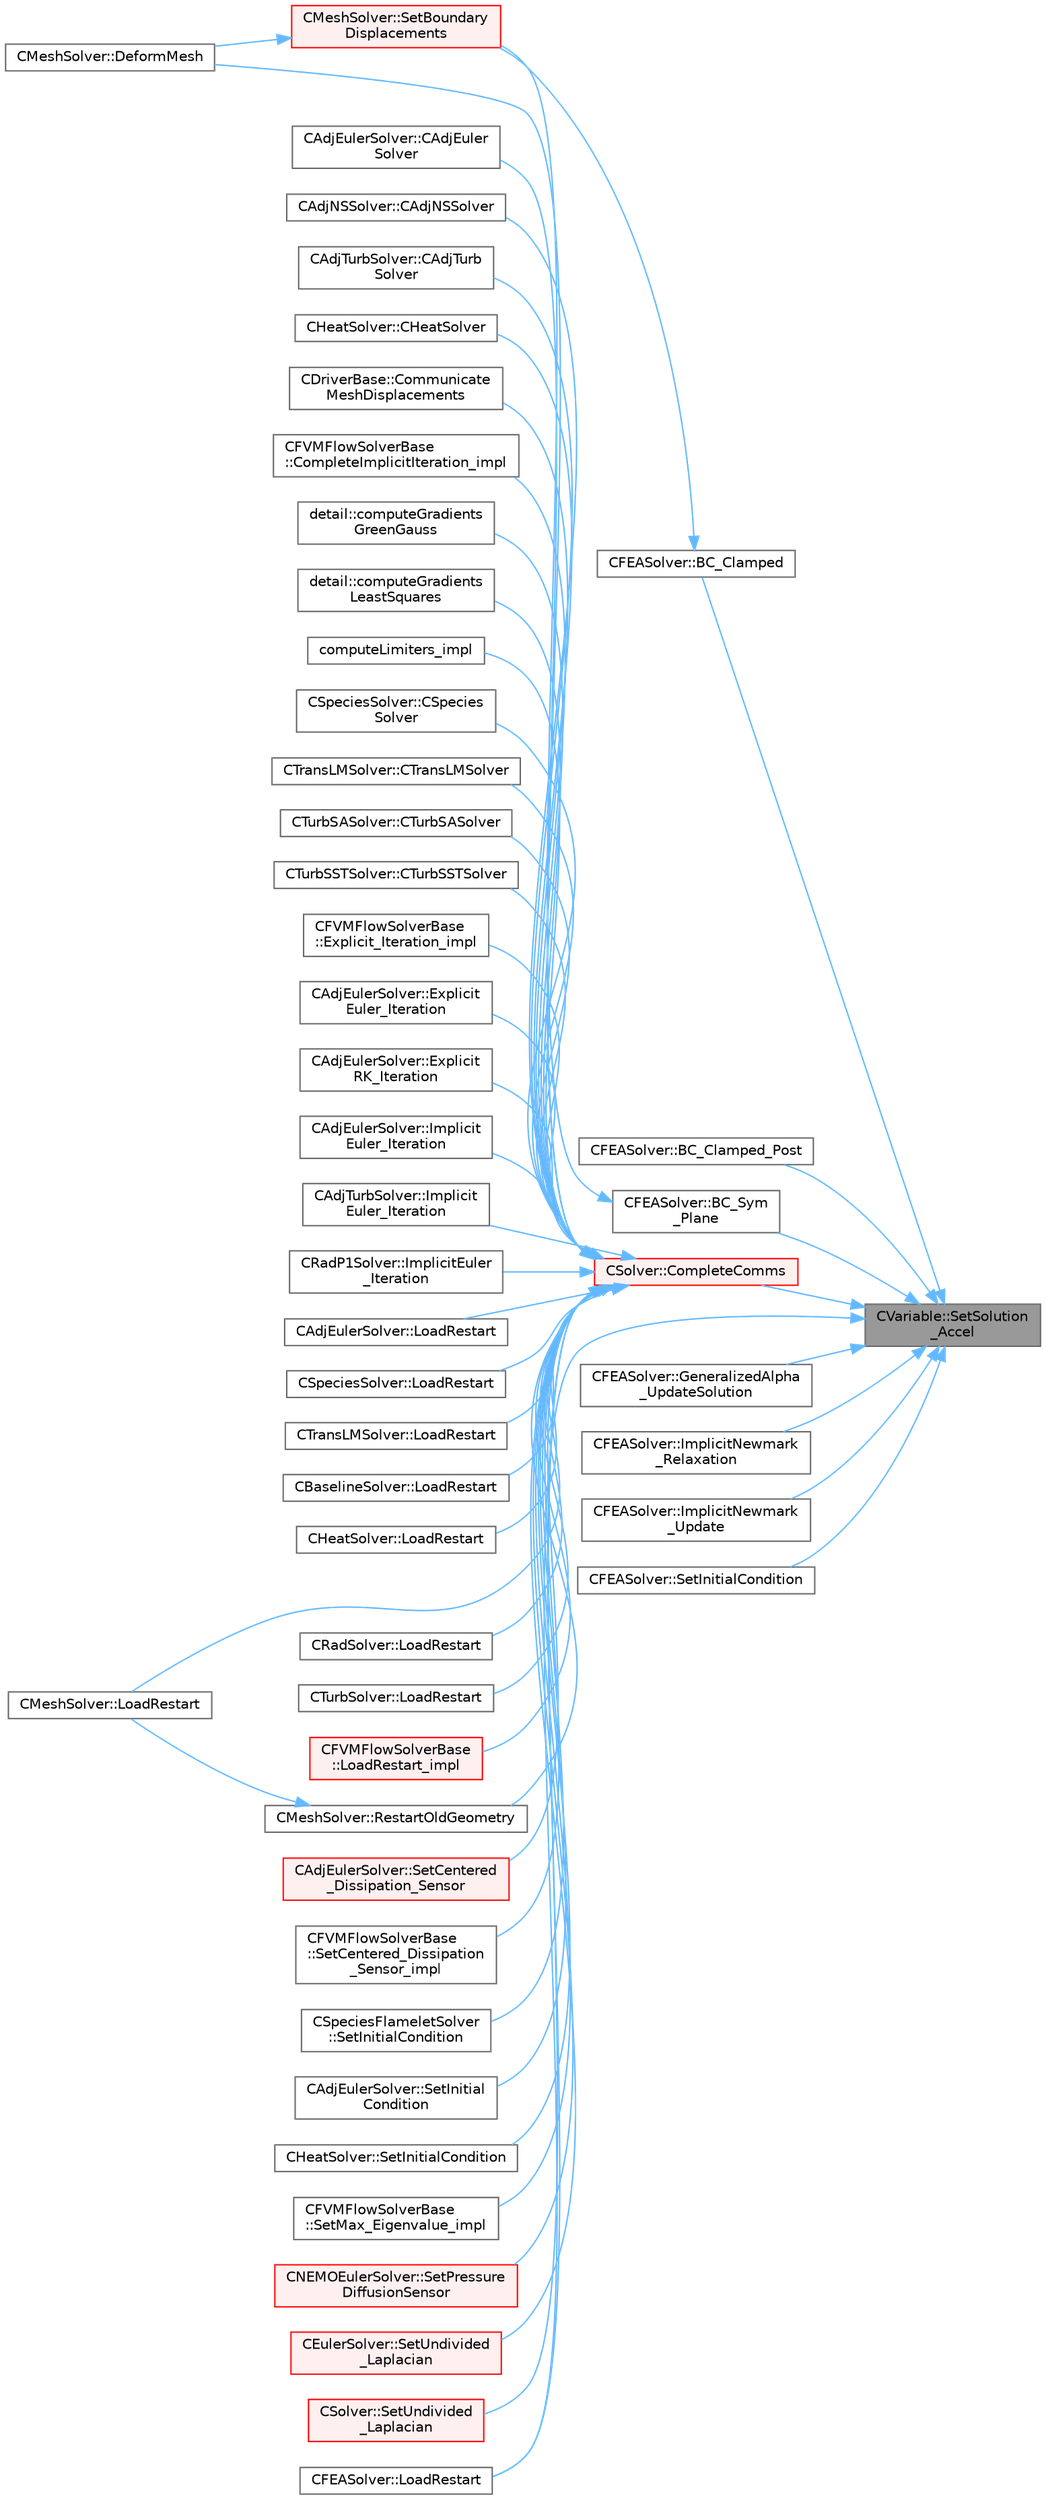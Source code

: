 digraph "CVariable::SetSolution_Accel"
{
 // LATEX_PDF_SIZE
  bgcolor="transparent";
  edge [fontname=Helvetica,fontsize=10,labelfontname=Helvetica,labelfontsize=10];
  node [fontname=Helvetica,fontsize=10,shape=box,height=0.2,width=0.4];
  rankdir="RL";
  Node1 [id="Node000001",label="CVariable::SetSolution\l_Accel",height=0.2,width=0.4,color="gray40", fillcolor="grey60", style="filled", fontcolor="black",tooltip="Set the value of the acceleration (Structural Analysis)."];
  Node1 -> Node2 [id="edge1_Node000001_Node000002",dir="back",color="steelblue1",style="solid",tooltip=" "];
  Node2 [id="Node000002",label="CFEASolver::BC_Clamped",height=0.2,width=0.4,color="grey40", fillcolor="white", style="filled",URL="$classCFEASolver.html#ad78fd5ac3d2e70c56f1b61ba6c9cb4eb",tooltip="Clamped boundary conditions."];
  Node2 -> Node3 [id="edge2_Node000002_Node000003",dir="back",color="steelblue1",style="solid",tooltip=" "];
  Node3 [id="Node000003",label="CMeshSolver::SetBoundary\lDisplacements",height=0.2,width=0.4,color="red", fillcolor="#FFF0F0", style="filled",URL="$classCMeshSolver.html#a7d6d7ddc8fb135f6c4ef6313ff2f7e3c",tooltip="Check the boundary vertex that are going to be moved."];
  Node3 -> Node5 [id="edge3_Node000003_Node000005",dir="back",color="steelblue1",style="solid",tooltip=" "];
  Node5 [id="Node000005",label="CMeshSolver::DeformMesh",height=0.2,width=0.4,color="grey40", fillcolor="white", style="filled",URL="$classCMeshSolver.html#a573e4ddd63b680f5705f402ec317820b",tooltip="Grid deformation using the linear elasticity equations."];
  Node1 -> Node6 [id="edge4_Node000001_Node000006",dir="back",color="steelblue1",style="solid",tooltip=" "];
  Node6 [id="Node000006",label="CFEASolver::BC_Clamped_Post",height=0.2,width=0.4,color="grey40", fillcolor="white", style="filled",URL="$classCFEASolver.html#af6cb65a6b8f7ca77aa55917c4d5d02c9",tooltip="Enforce the solution to be 0 in the clamped nodes - Avoids accumulation of numerical error."];
  Node1 -> Node7 [id="edge5_Node000001_Node000007",dir="back",color="steelblue1",style="solid",tooltip=" "];
  Node7 [id="Node000007",label="CFEASolver::BC_Sym\l_Plane",height=0.2,width=0.4,color="grey40", fillcolor="white", style="filled",URL="$classCFEASolver.html#af0a805865c44d83408700f36050555ab",tooltip="Symmetry boundary conditions."];
  Node7 -> Node3 [id="edge6_Node000007_Node000003",dir="back",color="steelblue1",style="solid",tooltip=" "];
  Node1 -> Node8 [id="edge7_Node000001_Node000008",dir="back",color="steelblue1",style="solid",tooltip=" "];
  Node8 [id="Node000008",label="CSolver::CompleteComms",height=0.2,width=0.4,color="red", fillcolor="#FFF0F0", style="filled",URL="$classCSolver.html#a6891c839827efbebdcbf9a349f4da92c",tooltip="Routine to complete the set of non-blocking communications launched by InitiateComms() and unpacking ..."];
  Node8 -> Node9 [id="edge8_Node000008_Node000009",dir="back",color="steelblue1",style="solid",tooltip=" "];
  Node9 [id="Node000009",label="CAdjEulerSolver::CAdjEuler\lSolver",height=0.2,width=0.4,color="grey40", fillcolor="white", style="filled",URL="$classCAdjEulerSolver.html#a0a739888df9436d4707665d152a7af1a",tooltip=" "];
  Node8 -> Node10 [id="edge9_Node000008_Node000010",dir="back",color="steelblue1",style="solid",tooltip=" "];
  Node10 [id="Node000010",label="CAdjNSSolver::CAdjNSSolver",height=0.2,width=0.4,color="grey40", fillcolor="white", style="filled",URL="$classCAdjNSSolver.html#a323f1dc7c0b9fe00d1911eeeea365d46",tooltip=" "];
  Node8 -> Node11 [id="edge10_Node000008_Node000011",dir="back",color="steelblue1",style="solid",tooltip=" "];
  Node11 [id="Node000011",label="CAdjTurbSolver::CAdjTurb\lSolver",height=0.2,width=0.4,color="grey40", fillcolor="white", style="filled",URL="$classCAdjTurbSolver.html#a621bdae0b081f25a67425cc037cd90a2",tooltip=" "];
  Node8 -> Node12 [id="edge11_Node000008_Node000012",dir="back",color="steelblue1",style="solid",tooltip=" "];
  Node12 [id="Node000012",label="CHeatSolver::CHeatSolver",height=0.2,width=0.4,color="grey40", fillcolor="white", style="filled",URL="$classCHeatSolver.html#a89c9ece2b98a950e53f4ee9482968186",tooltip="Constructor of the class."];
  Node8 -> Node13 [id="edge12_Node000008_Node000013",dir="back",color="steelblue1",style="solid",tooltip=" "];
  Node13 [id="Node000013",label="CDriverBase::Communicate\lMeshDisplacements",height=0.2,width=0.4,color="grey40", fillcolor="white", style="filled",URL="$group__PySU2.html#ga28e8e41ab6223500b17b656779574d39",tooltip="Communicate the boundary mesh displacements."];
  Node8 -> Node14 [id="edge13_Node000008_Node000014",dir="back",color="steelblue1",style="solid",tooltip=" "];
  Node14 [id="Node000014",label="CFVMFlowSolverBase\l::CompleteImplicitIteration_impl",height=0.2,width=0.4,color="grey40", fillcolor="white", style="filled",URL="$classCFVMFlowSolverBase.html#a3eb0fbabf1ce42ccc0fe626473800e09",tooltip="Generic implementation to complete an implicit iteration, i.e. update the solution."];
  Node8 -> Node15 [id="edge14_Node000008_Node000015",dir="back",color="steelblue1",style="solid",tooltip=" "];
  Node15 [id="Node000015",label="detail::computeGradients\lGreenGauss",height=0.2,width=0.4,color="grey40", fillcolor="white", style="filled",URL="$group__FvmAlgos.html#ga031dfb21c1777c986ae93d716ec4568b",tooltip="Compute the gradient of a field using the Green-Gauss theorem."];
  Node8 -> Node16 [id="edge15_Node000008_Node000016",dir="back",color="steelblue1",style="solid",tooltip=" "];
  Node16 [id="Node000016",label="detail::computeGradients\lLeastSquares",height=0.2,width=0.4,color="grey40", fillcolor="white", style="filled",URL="$group__FvmAlgos.html#ga186a32bf8b211a50432fe55a6a608c21",tooltip="Compute the gradient of a field using inverse-distance-weighted or unweighted Least-Squares approxima..."];
  Node8 -> Node17 [id="edge16_Node000008_Node000017",dir="back",color="steelblue1",style="solid",tooltip=" "];
  Node17 [id="Node000017",label="computeLimiters_impl",height=0.2,width=0.4,color="grey40", fillcolor="white", style="filled",URL="$group__FvmAlgos.html#ga4639562695f9dc19f098e6d00fcacde1",tooltip="Generic limiter computation for methods based on one limiter value per point (as opposed to one per e..."];
  Node8 -> Node18 [id="edge17_Node000008_Node000018",dir="back",color="steelblue1",style="solid",tooltip=" "];
  Node18 [id="Node000018",label="CSpeciesSolver::CSpecies\lSolver",height=0.2,width=0.4,color="grey40", fillcolor="white", style="filled",URL="$classCSpeciesSolver.html#a3a7863355bb316fe760afeb1db4ca66c",tooltip="Constructor of the class."];
  Node8 -> Node19 [id="edge18_Node000008_Node000019",dir="back",color="steelblue1",style="solid",tooltip=" "];
  Node19 [id="Node000019",label="CTransLMSolver::CTransLMSolver",height=0.2,width=0.4,color="grey40", fillcolor="white", style="filled",URL="$classCTransLMSolver.html#a20abc5682fb22268537da1eac0abf24d",tooltip=" "];
  Node8 -> Node20 [id="edge19_Node000008_Node000020",dir="back",color="steelblue1",style="solid",tooltip=" "];
  Node20 [id="Node000020",label="CTurbSASolver::CTurbSASolver",height=0.2,width=0.4,color="grey40", fillcolor="white", style="filled",URL="$classCTurbSASolver.html#a06a8b09d1563dd48f364ff6e97c25cd8",tooltip="Constructor."];
  Node8 -> Node21 [id="edge20_Node000008_Node000021",dir="back",color="steelblue1",style="solid",tooltip=" "];
  Node21 [id="Node000021",label="CTurbSSTSolver::CTurbSSTSolver",height=0.2,width=0.4,color="grey40", fillcolor="white", style="filled",URL="$classCTurbSSTSolver.html#a84beba65418c7c2ca4f4843b989b360a",tooltip="Constructor."];
  Node8 -> Node5 [id="edge21_Node000008_Node000005",dir="back",color="steelblue1",style="solid",tooltip=" "];
  Node8 -> Node22 [id="edge22_Node000008_Node000022",dir="back",color="steelblue1",style="solid",tooltip=" "];
  Node22 [id="Node000022",label="CFVMFlowSolverBase\l::Explicit_Iteration_impl",height=0.2,width=0.4,color="grey40", fillcolor="white", style="filled",URL="$classCFVMFlowSolverBase.html#ac30c9255150f29da2915a85264a1676c",tooltip="Generic implementation of explicit iterations with a preconditioner."];
  Node8 -> Node23 [id="edge23_Node000008_Node000023",dir="back",color="steelblue1",style="solid",tooltip=" "];
  Node23 [id="Node000023",label="CAdjEulerSolver::Explicit\lEuler_Iteration",height=0.2,width=0.4,color="grey40", fillcolor="white", style="filled",URL="$classCAdjEulerSolver.html#ac6851acd72ffdbf5299680d5d92e065e",tooltip="Update the solution using a explicit Euler scheme."];
  Node8 -> Node24 [id="edge24_Node000008_Node000024",dir="back",color="steelblue1",style="solid",tooltip=" "];
  Node24 [id="Node000024",label="CAdjEulerSolver::Explicit\lRK_Iteration",height=0.2,width=0.4,color="grey40", fillcolor="white", style="filled",URL="$classCAdjEulerSolver.html#a853b9218167a682db73ca73c0fccc2cc",tooltip="Update the solution using a Runge-Kutta strategy."];
  Node8 -> Node25 [id="edge25_Node000008_Node000025",dir="back",color="steelblue1",style="solid",tooltip=" "];
  Node25 [id="Node000025",label="CAdjEulerSolver::Implicit\lEuler_Iteration",height=0.2,width=0.4,color="grey40", fillcolor="white", style="filled",URL="$classCAdjEulerSolver.html#ab35fe7a0b2f840506e91d49961e07485",tooltip="Update the solution using an implicit solver."];
  Node8 -> Node26 [id="edge26_Node000008_Node000026",dir="back",color="steelblue1",style="solid",tooltip=" "];
  Node26 [id="Node000026",label="CAdjTurbSolver::Implicit\lEuler_Iteration",height=0.2,width=0.4,color="grey40", fillcolor="white", style="filled",URL="$classCAdjTurbSolver.html#a119fd6cc599337fd229174474d69f0fb",tooltip="Update the solution using an implicit solver."];
  Node8 -> Node27 [id="edge27_Node000008_Node000027",dir="back",color="steelblue1",style="solid",tooltip=" "];
  Node27 [id="Node000027",label="CRadP1Solver::ImplicitEuler\l_Iteration",height=0.2,width=0.4,color="grey40", fillcolor="white", style="filled",URL="$classCRadP1Solver.html#a23716727a079c099d449da9befa86696",tooltip="Update the solution using an implicit solver."];
  Node8 -> Node28 [id="edge28_Node000008_Node000028",dir="back",color="steelblue1",style="solid",tooltip=" "];
  Node28 [id="Node000028",label="CAdjEulerSolver::LoadRestart",height=0.2,width=0.4,color="grey40", fillcolor="white", style="filled",URL="$classCAdjEulerSolver.html#a4bc9fada01b433e9194d4c0d67adbbbd",tooltip="Load a solution from a restart file."];
  Node8 -> Node29 [id="edge29_Node000008_Node000029",dir="back",color="steelblue1",style="solid",tooltip=" "];
  Node29 [id="Node000029",label="CSpeciesSolver::LoadRestart",height=0.2,width=0.4,color="grey40", fillcolor="white", style="filled",URL="$classCSpeciesSolver.html#a40ecea72824a266fcda6347d08a4fcea",tooltip="Load a solution from a restart file."];
  Node8 -> Node30 [id="edge30_Node000008_Node000030",dir="back",color="steelblue1",style="solid",tooltip=" "];
  Node30 [id="Node000030",label="CTransLMSolver::LoadRestart",height=0.2,width=0.4,color="grey40", fillcolor="white", style="filled",URL="$classCTransLMSolver.html#ab6989abf9b51cfb0b243b1bf98b48a16",tooltip="Load a solution from a restart file."];
  Node8 -> Node31 [id="edge31_Node000008_Node000031",dir="back",color="steelblue1",style="solid",tooltip=" "];
  Node31 [id="Node000031",label="CBaselineSolver::LoadRestart",height=0.2,width=0.4,color="grey40", fillcolor="white", style="filled",URL="$classCBaselineSolver.html#aa5fad3af8c5b48950679d5c5a3a91ec4",tooltip="Load a solution from a restart file."];
  Node8 -> Node32 [id="edge32_Node000008_Node000032",dir="back",color="steelblue1",style="solid",tooltip=" "];
  Node32 [id="Node000032",label="CFEASolver::LoadRestart",height=0.2,width=0.4,color="grey40", fillcolor="white", style="filled",URL="$classCFEASolver.html#ac693299e88dfc4daaf1b2f410ec8351d",tooltip="Load a solution from a restart file."];
  Node8 -> Node33 [id="edge33_Node000008_Node000033",dir="back",color="steelblue1",style="solid",tooltip=" "];
  Node33 [id="Node000033",label="CHeatSolver::LoadRestart",height=0.2,width=0.4,color="grey40", fillcolor="white", style="filled",URL="$classCHeatSolver.html#a0cc2cf63a1cd34b15be77cf3233beaae",tooltip="Load a solution from a restart file."];
  Node8 -> Node34 [id="edge34_Node000008_Node000034",dir="back",color="steelblue1",style="solid",tooltip=" "];
  Node34 [id="Node000034",label="CMeshSolver::LoadRestart",height=0.2,width=0.4,color="grey40", fillcolor="white", style="filled",URL="$classCMeshSolver.html#a7049d436ca386344acd2424eceb39ef4",tooltip="Load a solution from a restart file."];
  Node8 -> Node35 [id="edge35_Node000008_Node000035",dir="back",color="steelblue1",style="solid",tooltip=" "];
  Node35 [id="Node000035",label="CRadSolver::LoadRestart",height=0.2,width=0.4,color="grey40", fillcolor="white", style="filled",URL="$classCRadSolver.html#a9f64999fe5bfcb69fb4349d00d6d8ef5",tooltip="Load a solution from a restart file."];
  Node8 -> Node36 [id="edge36_Node000008_Node000036",dir="back",color="steelblue1",style="solid",tooltip=" "];
  Node36 [id="Node000036",label="CTurbSolver::LoadRestart",height=0.2,width=0.4,color="grey40", fillcolor="white", style="filled",URL="$classCTurbSolver.html#a7b62bcdb84f3345f560a6110905d7fb3",tooltip="Load a solution from a restart file."];
  Node8 -> Node37 [id="edge37_Node000008_Node000037",dir="back",color="steelblue1",style="solid",tooltip=" "];
  Node37 [id="Node000037",label="CFVMFlowSolverBase\l::LoadRestart_impl",height=0.2,width=0.4,color="red", fillcolor="#FFF0F0", style="filled",URL="$classCFVMFlowSolverBase.html#a7cf80881bcda9a08b9c8cf78e7a3bc8d",tooltip="General implementation to load a flow solution from a restart file."];
  Node8 -> Node39 [id="edge38_Node000008_Node000039",dir="back",color="steelblue1",style="solid",tooltip=" "];
  Node39 [id="Node000039",label="CMeshSolver::RestartOldGeometry",height=0.2,width=0.4,color="grey40", fillcolor="white", style="filled",URL="$classCMeshSolver.html#accd7241ab78f3ccd19e918ccda4fb6e3",tooltip="Load the geometries at the previous time states n and nM1."];
  Node39 -> Node34 [id="edge39_Node000039_Node000034",dir="back",color="steelblue1",style="solid",tooltip=" "];
  Node8 -> Node40 [id="edge40_Node000008_Node000040",dir="back",color="steelblue1",style="solid",tooltip=" "];
  Node40 [id="Node000040",label="CAdjEulerSolver::SetCentered\l_Dissipation_Sensor",height=0.2,width=0.4,color="red", fillcolor="#FFF0F0", style="filled",URL="$classCAdjEulerSolver.html#af1b72ed76900f821d2f51942cb4252db",tooltip="Compute the sensor for higher order dissipation control in rotating problems."];
  Node8 -> Node43 [id="edge41_Node000008_Node000043",dir="back",color="steelblue1",style="solid",tooltip=" "];
  Node43 [id="Node000043",label="CFVMFlowSolverBase\l::SetCentered_Dissipation\l_Sensor_impl",height=0.2,width=0.4,color="grey40", fillcolor="white", style="filled",URL="$classCFVMFlowSolverBase.html#afb9ed896e3882658d23042a5ee15c9d2",tooltip="Compute the dissipation sensor for centered schemes."];
  Node8 -> Node44 [id="edge42_Node000008_Node000044",dir="back",color="steelblue1",style="solid",tooltip=" "];
  Node44 [id="Node000044",label="CSpeciesFlameletSolver\l::SetInitialCondition",height=0.2,width=0.4,color="grey40", fillcolor="white", style="filled",URL="$classCSpeciesFlameletSolver.html#ae9d618734213fca7565d4290a4a36f68",tooltip="Set the initial condition for the scalar transport problem."];
  Node8 -> Node45 [id="edge43_Node000008_Node000045",dir="back",color="steelblue1",style="solid",tooltip=" "];
  Node45 [id="Node000045",label="CAdjEulerSolver::SetInitial\lCondition",height=0.2,width=0.4,color="grey40", fillcolor="white", style="filled",URL="$classCAdjEulerSolver.html#aeefdb4354432a35e1fc5c7db5a5f8043",tooltip="Set the initial condition for the Euler Equations."];
  Node8 -> Node46 [id="edge44_Node000008_Node000046",dir="back",color="steelblue1",style="solid",tooltip=" "];
  Node46 [id="Node000046",label="CHeatSolver::SetInitialCondition",height=0.2,width=0.4,color="grey40", fillcolor="white", style="filled",URL="$classCHeatSolver.html#a1faf13aa03d2eed01366294a83622cab",tooltip="Set the initial condition for the FEM structural problem."];
  Node8 -> Node47 [id="edge45_Node000008_Node000047",dir="back",color="steelblue1",style="solid",tooltip=" "];
  Node47 [id="Node000047",label="CFVMFlowSolverBase\l::SetMax_Eigenvalue_impl",height=0.2,width=0.4,color="grey40", fillcolor="white", style="filled",URL="$classCFVMFlowSolverBase.html#adc3a96a8ca25902058864c18b533192d",tooltip="Compute the max eigenvalue, gemeric implementation."];
  Node8 -> Node48 [id="edge46_Node000008_Node000048",dir="back",color="steelblue1",style="solid",tooltip=" "];
  Node48 [id="Node000048",label="CNEMOEulerSolver::SetPressure\lDiffusionSensor",height=0.2,width=0.4,color="red", fillcolor="#FFF0F0", style="filled",URL="$classCNEMOEulerSolver.html#ae3b9dab24a842ae04b745c5303ec52aa",tooltip="Compute the Pressure sensor for NEMO schemes."];
  Node8 -> Node52 [id="edge47_Node000008_Node000052",dir="back",color="steelblue1",style="solid",tooltip=" "];
  Node52 [id="Node000052",label="CEulerSolver::SetUndivided\l_Laplacian",height=0.2,width=0.4,color="red", fillcolor="#FFF0F0", style="filled",URL="$classCEulerSolver.html#a82314e58faf4d98a5f3733f43d64de92",tooltip="Compute the undivided laplacian for the solution."];
  Node8 -> Node56 [id="edge48_Node000008_Node000056",dir="back",color="steelblue1",style="solid",tooltip=" "];
  Node56 [id="Node000056",label="CSolver::SetUndivided\l_Laplacian",height=0.2,width=0.4,color="red", fillcolor="#FFF0F0", style="filled",URL="$classCSolver.html#ae9fa6bf0e3ef0dff07dd85e0a87eef4d",tooltip="Compute the undivided laplacian for the solution variables."];
  Node1 -> Node61 [id="edge49_Node000001_Node000061",dir="back",color="steelblue1",style="solid",tooltip=" "];
  Node61 [id="Node000061",label="CFEASolver::GeneralizedAlpha\l_UpdateSolution",height=0.2,width=0.4,color="grey40", fillcolor="white", style="filled",URL="$classCFEASolver.html#ae7093ed0256ce5c606885492f2cdfbe3",tooltip="Update the solution using an implicit Generalized Alpha solver."];
  Node1 -> Node62 [id="edge50_Node000001_Node000062",dir="back",color="steelblue1",style="solid",tooltip=" "];
  Node62 [id="Node000062",label="CFEASolver::ImplicitNewmark\l_Relaxation",height=0.2,width=0.4,color="grey40", fillcolor="white", style="filled",URL="$classCFEASolver.html#a57098cba5a845904e6f0219f8e564b18",tooltip="A virtual member."];
  Node1 -> Node63 [id="edge51_Node000001_Node000063",dir="back",color="steelblue1",style="solid",tooltip=" "];
  Node63 [id="Node000063",label="CFEASolver::ImplicitNewmark\l_Update",height=0.2,width=0.4,color="grey40", fillcolor="white", style="filled",URL="$classCFEASolver.html#a3d61b3f8e11b80153f7691c55b583b9d",tooltip="Update the solution using an implicit Newmark solver."];
  Node1 -> Node32 [id="edge52_Node000001_Node000032",dir="back",color="steelblue1",style="solid",tooltip=" "];
  Node1 -> Node64 [id="edge53_Node000001_Node000064",dir="back",color="steelblue1",style="solid",tooltip=" "];
  Node64 [id="Node000064",label="CFEASolver::SetInitialCondition",height=0.2,width=0.4,color="grey40", fillcolor="white", style="filled",URL="$classCFEASolver.html#aa532cfe652c27051840a311a8ba7a8ab",tooltip="Set the initial condition for the FEM structural problem."];
}
